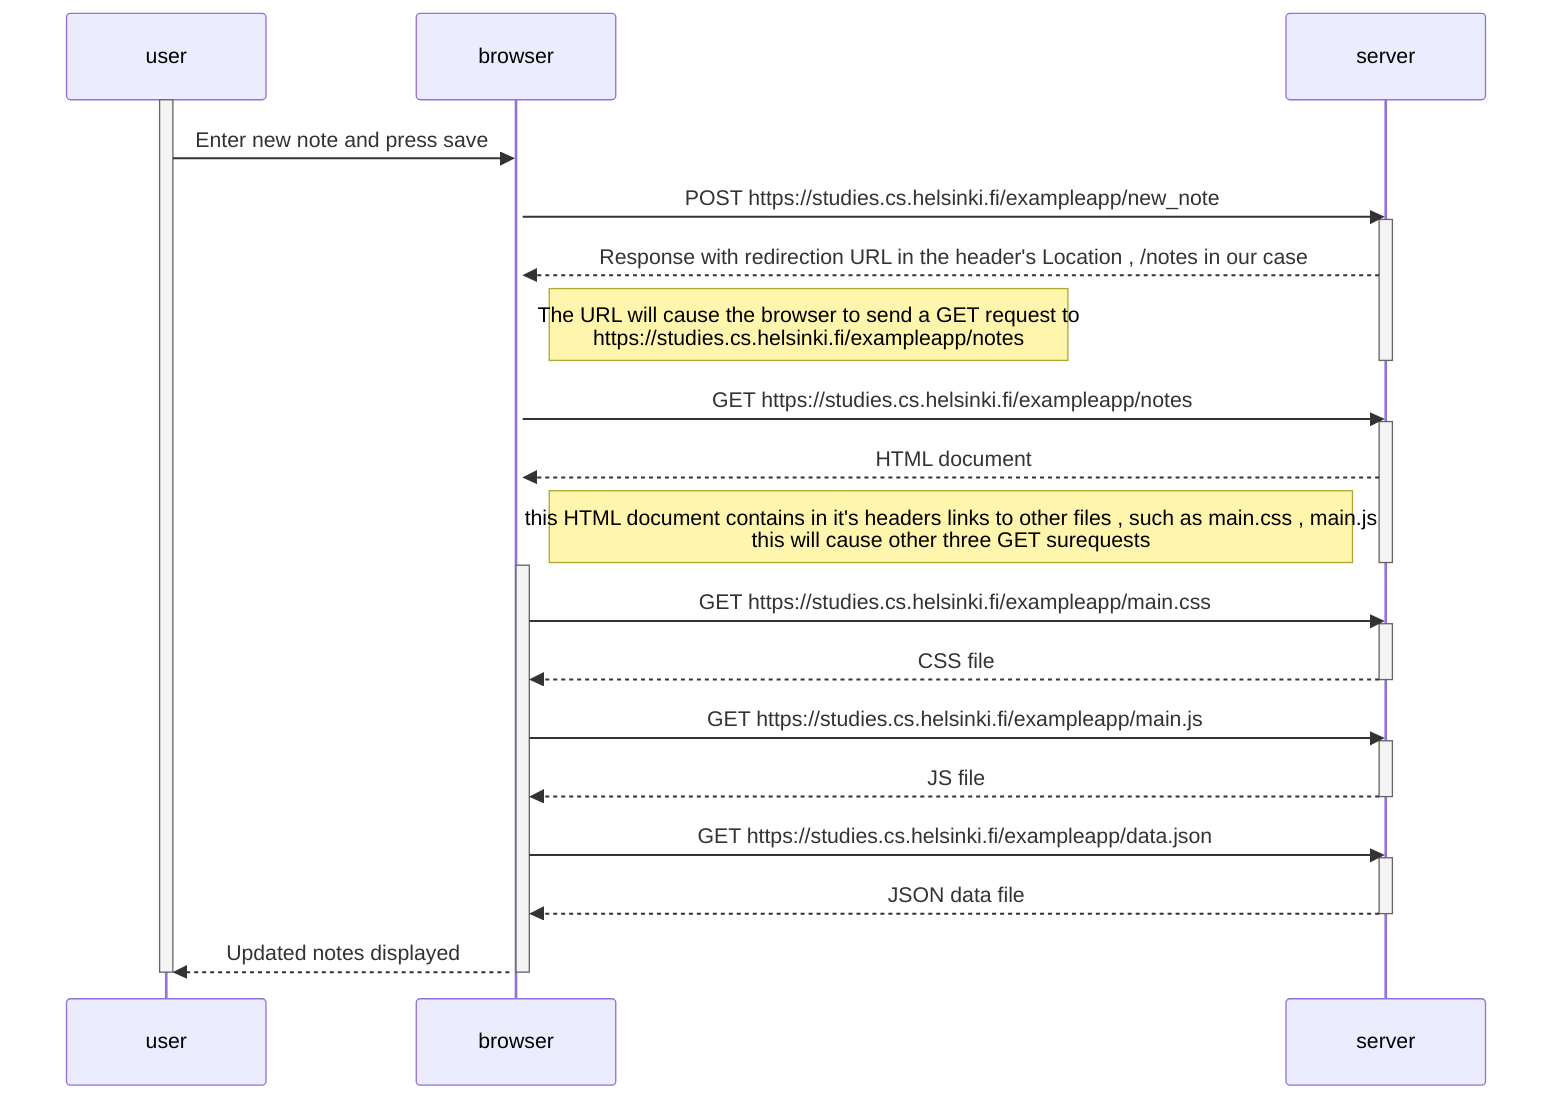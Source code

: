 sequenceDiagram
    participant user
    participant browser
    participant server

    activate user
    user ->> browser: Enter new note and press save
    activate browser
    browser ->> server: POST https://studies.cs.helsinki.fi/exampleapp/new_note
    activate server
    server -->> browser: Response with redirection URL in the header's Location , /notes in our case 
    Note right of browser: The URL will cause the browser to send a GET request to<br> https://studies.cs.helsinki.fi/exampleapp/notes
    deactivate server
    browser ->> server: GET https://studies.cs.helsinki.fi/exampleapp/notes
    activate server
    server -->> browser: HTML document
    Note right of browser : this HTML document contains in it's headers links to other files , such as main.css , main.js <br> this will cause other three GET surequests

    deactivate server
    activate browser
    browser ->> server: GET https://studies.cs.helsinki.fi/exampleapp/main.css
    activate server
    server -->> browser: CSS file
    deactivate server
    browser ->> server: GET https://studies.cs.helsinki.fi/exampleapp/main.js
    activate server
    server -->> browser: JS file
    deactivate server
    browser ->> server: GET https://studies.cs.helsinki.fi/exampleapp/data.json
    activate server
    server -->> browser: JSON data file
    deactivate server
    browser -->> user: Updated notes displayed

    deactivate browser
    deactivate user